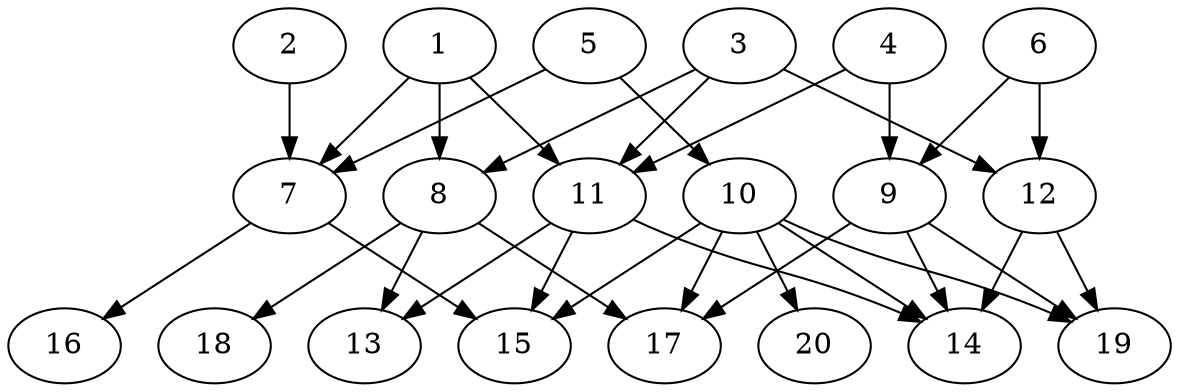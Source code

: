 // DAG automatically generated by daggen at Tue Jul 23 14:25:45 2019
// ./daggen --dot -n 20 --ccr 0.3 --fat 0.7 --regular 0.5 --density 0.6 --mindata 5242880 --maxdata 52428800 
digraph G {
  1 [size="41304747", alpha="0.03", expect_size="12391424"] 
  1 -> 7 [size ="12391424"]
  1 -> 8 [size ="12391424"]
  1 -> 11 [size ="12391424"]
  2 [size="173417813", alpha="0.17", expect_size="52025344"] 
  2 -> 7 [size ="52025344"]
  3 [size="66652160", alpha="0.08", expect_size="19995648"] 
  3 -> 8 [size ="19995648"]
  3 -> 11 [size ="19995648"]
  3 -> 12 [size ="19995648"]
  4 [size="25729707", alpha="0.12", expect_size="7718912"] 
  4 -> 9 [size ="7718912"]
  4 -> 11 [size ="7718912"]
  5 [size="21797547", alpha="0.18", expect_size="6539264"] 
  5 -> 7 [size ="6539264"]
  5 -> 10 [size ="6539264"]
  6 [size="151336960", alpha="0.19", expect_size="45401088"] 
  6 -> 9 [size ="45401088"]
  6 -> 12 [size ="45401088"]
  7 [size="169301333", alpha="0.17", expect_size="50790400"] 
  7 -> 15 [size ="50790400"]
  7 -> 16 [size ="50790400"]
  8 [size="69573973", alpha="0.06", expect_size="20872192"] 
  8 -> 13 [size ="20872192"]
  8 -> 17 [size ="20872192"]
  8 -> 18 [size ="20872192"]
  9 [size="133522773", alpha="0.01", expect_size="40056832"] 
  9 -> 14 [size ="40056832"]
  9 -> 17 [size ="40056832"]
  9 -> 19 [size ="40056832"]
  10 [size="118408533", alpha="0.07", expect_size="35522560"] 
  10 -> 14 [size ="35522560"]
  10 -> 15 [size ="35522560"]
  10 -> 17 [size ="35522560"]
  10 -> 19 [size ="35522560"]
  10 -> 20 [size ="35522560"]
  11 [size="90682027", alpha="0.02", expect_size="27204608"] 
  11 -> 13 [size ="27204608"]
  11 -> 14 [size ="27204608"]
  11 -> 15 [size ="27204608"]
  12 [size="117630293", alpha="0.18", expect_size="35289088"] 
  12 -> 14 [size ="35289088"]
  12 -> 19 [size ="35289088"]
  13 [size="95614293", alpha="0.10", expect_size="28684288"] 
  14 [size="156562773", alpha="0.11", expect_size="46968832"] 
  15 [size="93736960", alpha="0.12", expect_size="28121088"] 
  16 [size="78615893", alpha="0.09", expect_size="23584768"] 
  17 [size="73649493", alpha="0.04", expect_size="22094848"] 
  18 [size="48285013", alpha="0.17", expect_size="14485504"] 
  19 [size="99256320", alpha="0.13", expect_size="29776896"] 
  20 [size="103553707", alpha="0.15", expect_size="31066112"] 
}
